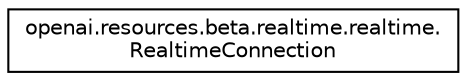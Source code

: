 digraph "Graphical Class Hierarchy"
{
 // LATEX_PDF_SIZE
  edge [fontname="Helvetica",fontsize="10",labelfontname="Helvetica",labelfontsize="10"];
  node [fontname="Helvetica",fontsize="10",shape=record];
  rankdir="LR";
  Node0 [label="openai.resources.beta.realtime.realtime.\lRealtimeConnection",height=0.2,width=0.4,color="black", fillcolor="white", style="filled",URL="$classopenai_1_1resources_1_1beta_1_1realtime_1_1realtime_1_1RealtimeConnection.html",tooltip=" "];
}
